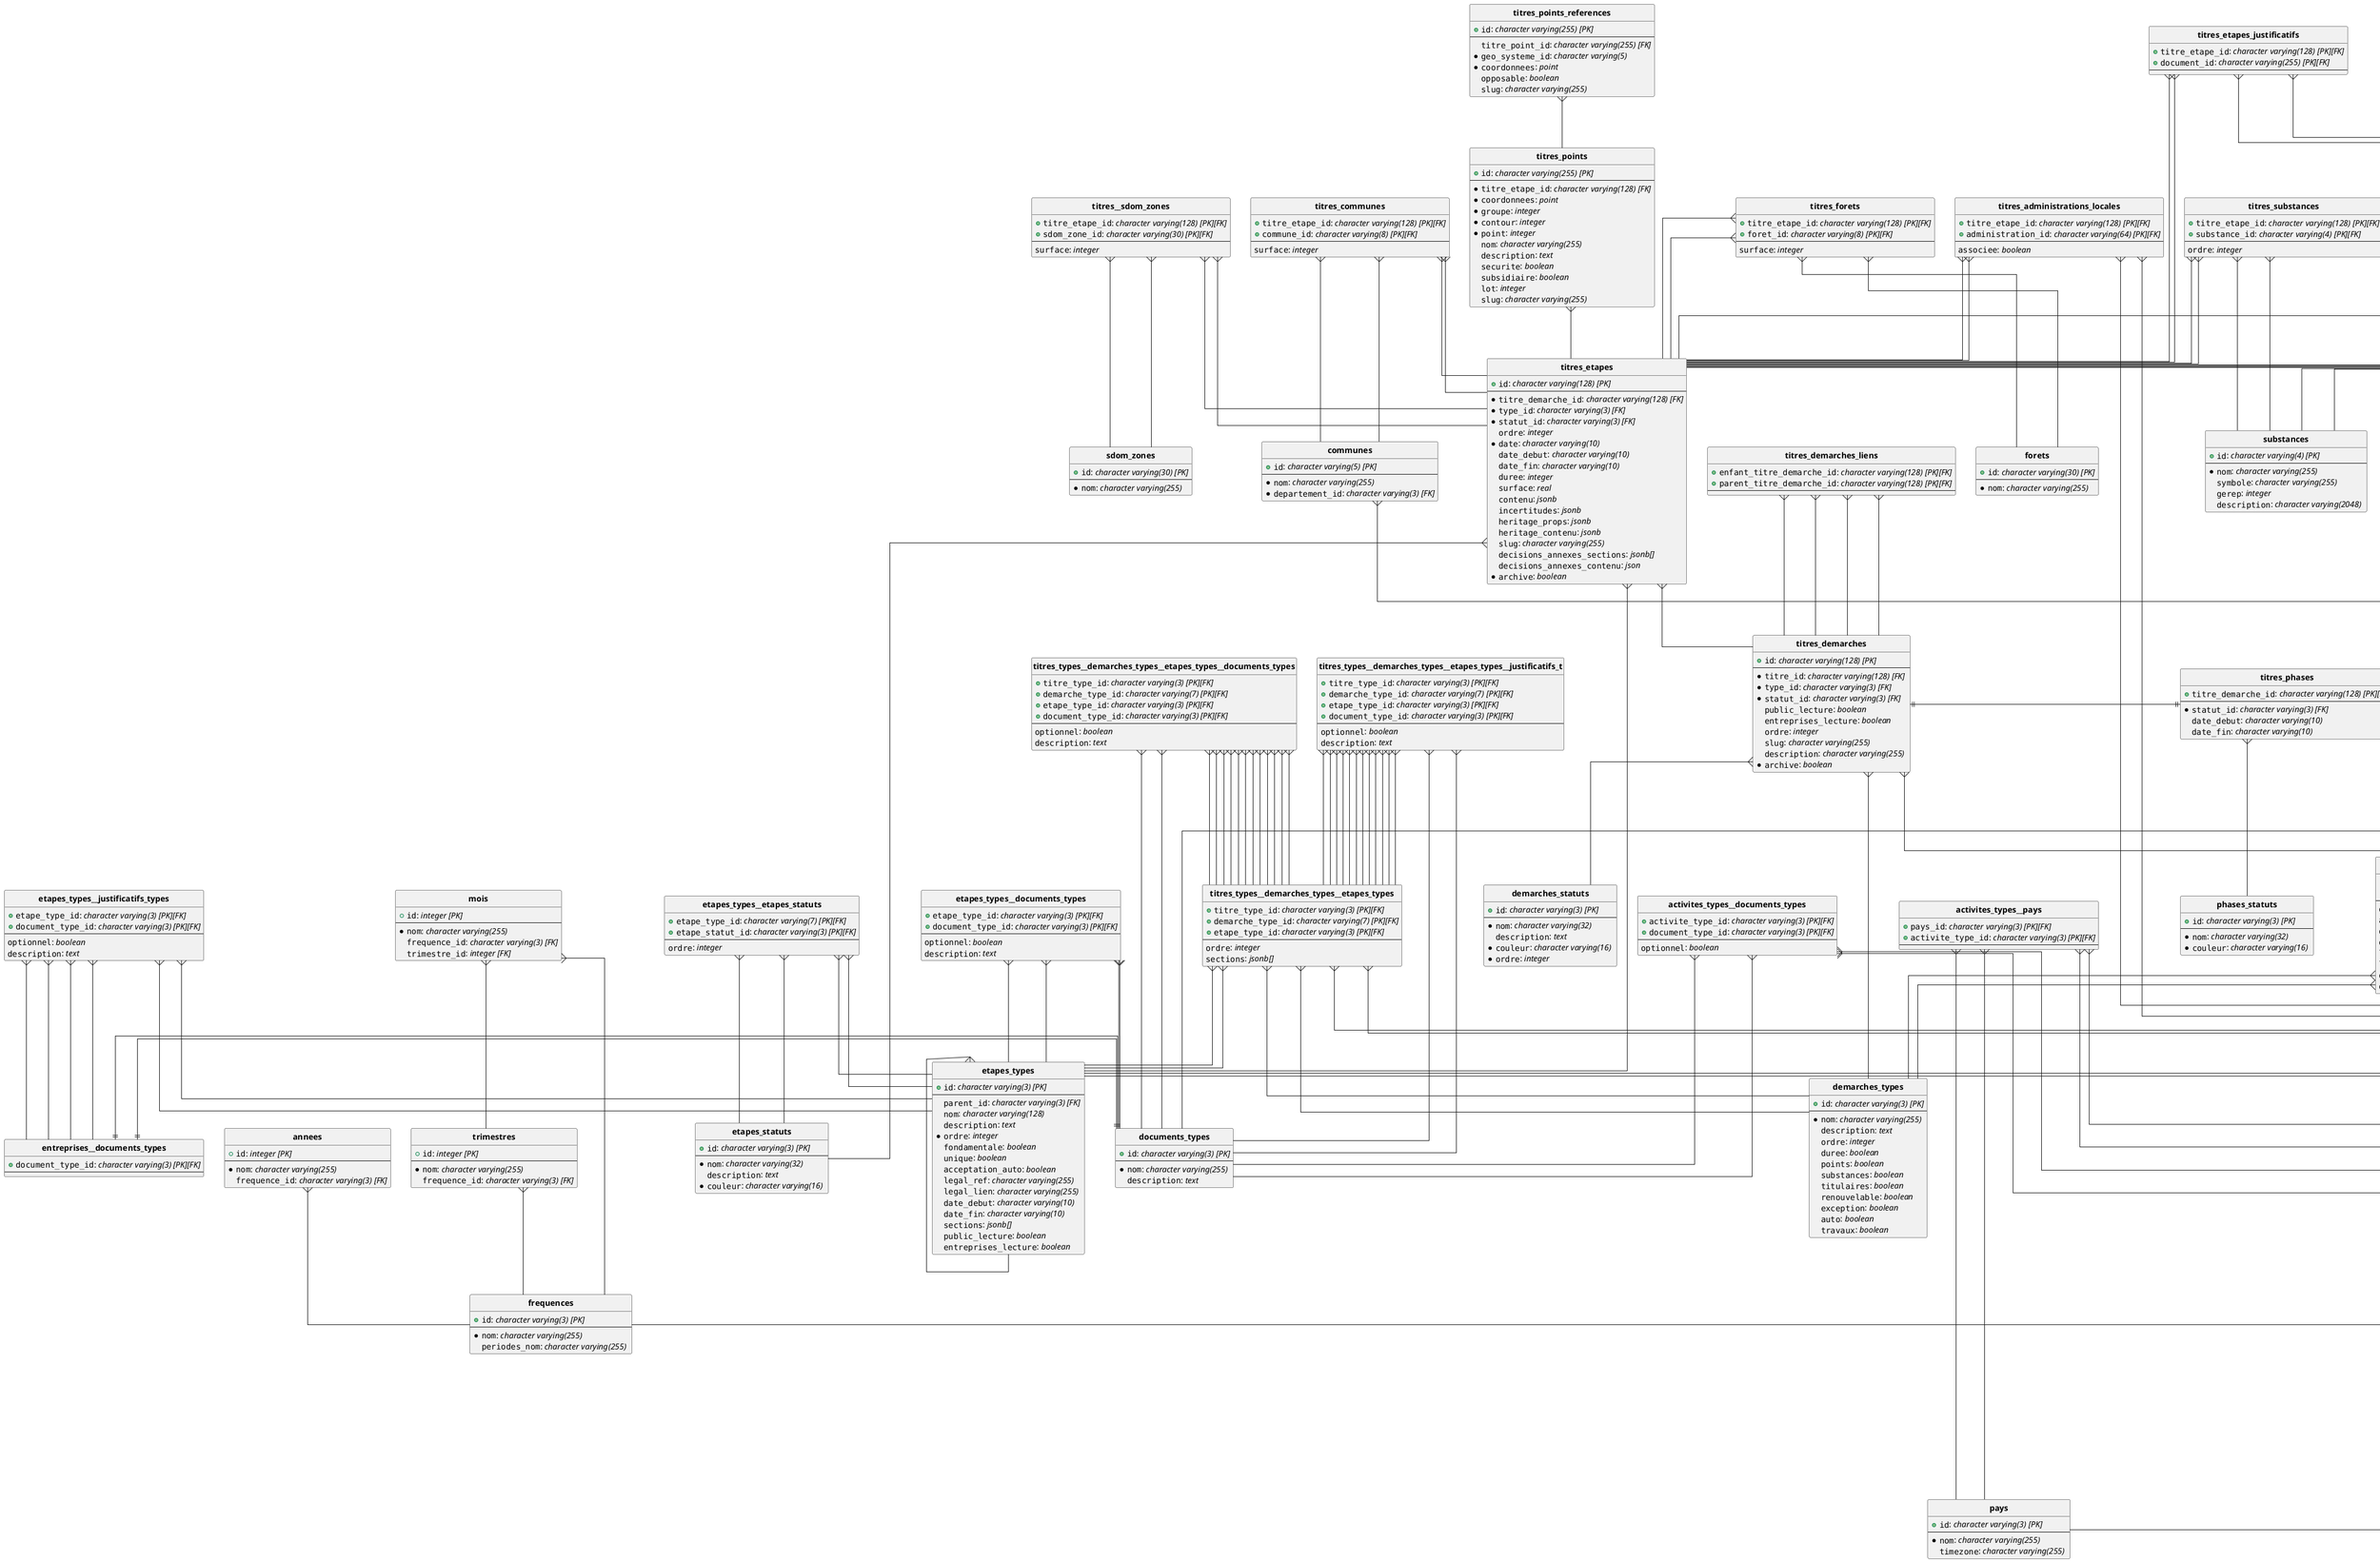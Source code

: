 @startuml
hide circle
skinparam linetype ortho

entity "**activites_statuts**" {
  + ""id"": //character varying(3) [PK]//
  --
  *""nom"": //character varying(255) //
  *""couleur"": //character varying(16) //
}

entity "**activites_types**" {
  + ""id"": //character varying(3) [PK]//
  --
  *""nom"": //character varying(255) //
  *""sections"": //jsonb[] //
  *""frequence_id"": //character varying(3) [FK]//
  *""date_debut"": //character varying(255) //
  ""delai_mois"": //integer //
  *""ordre"": //integer //
  ""description"": //text //
}

entity "**activites_types__documents_types**" {
  + ""activite_type_id"": //character varying(3) [PK][FK]//
  + ""document_type_id"": //character varying(3) [PK][FK]//
  --
  ""optionnel"": //boolean //
}

entity "**activites_types__pays**" {
  + ""pays_id"": //character varying(3) [PK][FK]//
  + ""activite_type_id"": //character varying(3) [PK][FK]//
  --
}

entity "**activites_types__titres_types**" {
  + ""titre_type_id"": //character varying(3) [PK][FK]//
  + ""activite_type_id"": //character varying(3) [PK][FK]//
  --
}

entity "**administrations**" {
  + ""id"": //character varying(64) [PK]//
  --
  *""type_id"": //character varying(255) //
  ""departement_id"": //character varying(255) [FK]//
  ""region_id"": //character varying(255) [FK]//
}

entity "**administrations__activites_types**" {
  --
  *""activite_type_id"": //character varying(3) [FK]//
  *""administration_id"": //character varying(64) [FK]//
  ""modification_interdit"": //boolean //
  ""lecture_interdit"": //boolean //
}

entity "**administrations__activites_types__emails**" {
  + ""activite_type_id"": //character varying(3) [PK][FK]//
  + ""administration_id"": //character varying(64) [PK][FK]//
  + ""email"": //character varying(255) [PK]//
  --
}

entity "**administrations__titres_types**" {
  + ""administration_id"": //character varying(255) [PK][FK]//
  + ""titre_type_id"": //character varying(255) [PK][FK]//
  --
  ""gestionnaire"": //boolean //
  ""associee"": //boolean //
}

entity "**administrations__titres_types__etapes_types**" {
  + ""administration_id"": //character varying(255) [PK][FK]//
  + ""titre_type_id"": //character varying(255) [PK][FK]//
  + ""etape_type_id"": //character varying(255) [PK][FK]//
  --
  ""lecture_interdit"": //boolean //
  ""creation_interdit"": //boolean //
  ""modification_interdit"": //boolean //
}

entity "**administrations__titres_types__titres_statuts**" {
  + ""administration_id"": //character varying(255) [PK][FK]//
  + ""titre_type_id"": //character varying(255) [PK][FK]//
  + ""titre_statut_id"": //character varying(255) [PK][FK]//
  --
  ""titres_modification_interdit"": //boolean //
  ""demarches_modification_interdit"": //boolean //
  ""etapes_modification_interdit"": //boolean //
}

entity "**annees**" {
  + ""id"": //integer [PK]//
  --
  *""nom"": //character varying(255) //
  ""frequence_id"": //character varying(3) [FK]//
}

entity "**caches**" {
  + ""id"": //character varying(128) [PK]//
  --
  ""valeur"": //jsonb //
}

entity "**communes**" {
  + ""id"": //character varying(5) [PK]//
  --
  *""nom"": //character varying(255) //
  *""departement_id"": //character varying(3) [FK]//
}

entity "**demarches_statuts**" {
  + ""id"": //character varying(3) [PK]//
  --
  *""nom"": //character varying(32) //
  ""description"": //text //
  *""couleur"": //character varying(16) //
  *""ordre"": //integer //
}

entity "**demarches_types**" {
  + ""id"": //character varying(3) [PK]//
  --
  *""nom"": //character varying(255) //
  ""description"": //text //
  ""ordre"": //integer //
  ""duree"": //boolean //
  ""points"": //boolean //
  ""substances"": //boolean //
  ""titulaires"": //boolean //
  ""renouvelable"": //boolean //
  ""exception"": //boolean //
  ""auto"": //boolean //
  ""travaux"": //boolean //
}

entity "**departements**" {
  + ""id"": //character varying(3) [PK]//
  --
  *""nom"": //character varying(255) //
  *""region_id"": //character varying(2) [FK]//
  ""cheflieu_id"": //character varying(5) //
}

entity "**devises**" {
  + ""id"": //character varying(3) [PK]//
  --
  *""nom"": //character varying(255) //
  ""ordre"": //integer //
}

entity "**documents**" {
  + ""id"": //character varying(255) [PK]//
  --
  *""type_id"": //character varying(3) [FK]//
  *""date"": //character varying(10) //
  ""entreprise_id"": //character varying(64) [FK]//
  ""titre_etape_id"": //character varying(128) [FK]//
  ""description"": //character varying(1024) //
  ""titre_activite_id"": //character varying(128) [FK]//
  ""fichier"": //boolean //
  ""fichier_type_id"": //character varying(3) //
  ""url"": //character varying(1024) //
  ""uri"": //character varying(1024) //
  ""jorf"": //character varying(32) //
  ""nor"": //character varying(32) //
  ""public_lecture"": //boolean //
  ""entreprises_lecture"": //boolean //
}

entity "**documents_types**" {
  + ""id"": //character varying(3) [PK]//
  --
  *""nom"": //character varying(255) //
  ""description"": //text //
}

entity "**domaines**" {
  + ""id"": //character varying(1) [PK]//
  --
  *""nom"": //character varying(255) //
  ""description"": //text //
  *""ordre"": //integer //
}

entity "**entreprises**" {
  + ""id"": //character varying(64) [PK]//
  --
  *""nom"": //character varying(255) //
  ""pays_id"": //character varying(255) //
  ""legal_siren"": //character varying(255) //
  ""legal_etranger"": //character varying(255) //
  ""legal_forme"": //character varying(255) //
  ""categorie"": //character varying(255) //
  ""date_creation"": //character varying(10) //
  ""adresse"": //character varying(255) //
  ""code_postal"": //character varying(255) //
  ""commune"": //character varying(255) //
  ""cedex"": //character varying(255) //
  ""url"": //character varying(1024) //
  ""email"": //character varying(255) //
  ""telephone"": //character varying(255) //
  ""archive"": //boolean //
}

entity "**entreprises__documents_types**" {
  + ""document_type_id"": //character varying(3) [PK][FK]//
  --
}

entity "**entreprises__titres_types**" {
  + ""entreprise_id"": //character varying(255) [PK][FK]//
  + ""titre_type_id"": //character varying(255) [PK][FK]//
  --
  ""titres_creation"": //boolean //
}

entity "**entreprises_etablissements**" {
  + ""id"": //character varying(64) [PK]//
  --
  *""entreprise_id"": //character varying(64) [FK]//
  ""nom"": //character varying(255) //
  ""legal_siret"": //character varying(255) //
  ""date_debut"": //character varying(10) //
  ""date_fin"": //character varying(10) //
}

entity "**etapes_statuts**" {
  + ""id"": //character varying(3) [PK]//
  --
  *""nom"": //character varying(32) //
  ""description"": //text //
  *""couleur"": //character varying(16) //
}

entity "**etapes_types**" {
  + ""id"": //character varying(3) [PK]//
  --
  ""parent_id"": //character varying(3) [FK]//
  ""nom"": //character varying(128) //
  ""description"": //text //
  *""ordre"": //integer //
  ""fondamentale"": //boolean //
  ""unique"": //boolean //
  ""acceptation_auto"": //boolean //
  ""legal_ref"": //character varying(255) //
  ""legal_lien"": //character varying(255) //
  ""date_debut"": //character varying(10) //
  ""date_fin"": //character varying(10) //
  ""sections"": //jsonb[] //
  ""public_lecture"": //boolean //
  ""entreprises_lecture"": //boolean //
}

entity "**etapes_types__documents_types**" {
  + ""etape_type_id"": //character varying(3) [PK][FK]//
  + ""document_type_id"": //character varying(3) [PK][FK]//
  --
  ""optionnel"": //boolean //
  ""description"": //text //
}

entity "**etapes_types__etapes_statuts**" {
  + ""etape_type_id"": //character varying(7) [PK][FK]//
  + ""etape_statut_id"": //character varying(3) [PK][FK]//
  --
  ""ordre"": //integer //
}

entity "**etapes_types__justificatifs_types**" {
  + ""etape_type_id"": //character varying(3) [PK][FK]//
  + ""document_type_id"": //character varying(3) [PK][FK]//
  --
  ""optionnel"": //boolean //
  ""description"": //text //
}

entity "**forets**" {
  + ""id"": //character varying(30) [PK]//
  --
  *""nom"": //character varying(255) //
}

entity "**frequences**" {
  + ""id"": //character varying(3) [PK]//
  --
  *""nom"": //character varying(255) //
  ""periodes_nom"": //character varying(255) //
}

entity "**geo_systemes**" {
  + ""id"": //character varying(5) [PK]//
  --
  *""nom"": //character varying(255) //
  ""ordre"": //integer //
  *""unite_id"": //character varying(3) [FK]//
  ""zone"": //character varying(255) //
  ""definition_proj4"": //character varying(255) //
}

entity "**globales**" {
  + ""id"": //character varying(255) [PK]//
  --
  *""valeur"": //boolean //
}

entity "**journaux**" {
  + ""id"": //character varying(255) [PK]//
  --
  *""utilisateur_id"": //character varying(255) //
  *""date"": //timestamp with time zone //
  *""element_id"": //character varying(255) //
  *""operation"": //text //
  ""differences"": //jsonb //
  *""titre_id"": //character varying(128) [FK]//
}

entity "**knex_migrations**" {
  + ""id"": //serial [PK]//
  --
  ""name"": //character varying(255) //
  ""batch"": //integer //
  ""migration_time"": //timestamp with time zone //
}

entity "**knex_migrations_lock**" {
  + ""index"": //serial [PK]//
  --
  ""is_locked"": //integer //
}

entity "**mois**" {
  + ""id"": //integer [PK]//
  --
  *""nom"": //character varying(255) //
  ""frequence_id"": //character varying(3) [FK]//
  ""trimestre_id"": //integer [FK]//
}

entity "**pays**" {
  + ""id"": //character varying(3) [PK]//
  --
  *""nom"": //character varying(255) //
  ""timezone"": //character varying(255) //
}

entity "**permissions**" {
  + ""id"": //character varying(12) [PK]//
  --
  *""nom"": //character varying(255) //
  ""ordre"": //integer //
}

entity "**phases_statuts**" {
  + ""id"": //character varying(3) [PK]//
  --
  *""nom"": //character varying(32) //
  *""couleur"": //character varying(16) //
}

entity "**references_types**" {
  + ""id"": //character varying(3) [PK]//
  --
  *""nom"": //character varying(255) //
}

entity "**regions**" {
  + ""id"": //character varying(2) [PK]//
  --
  ""nom"": //character varying(255) //
  *""pays_id"": //character varying(3) [FK]//
  ""cheflieu_id"": //character varying(5) //
}

entity "**sdom_zones**" {
  + ""id"": //character varying(30) [PK]//
  --
  *""nom"": //character varying(255) //
}

entity "**spatial_ref_sys**" {
  + ""srid"": //integer [PK]//
  --
  ""auth_name"": //character varying(256) //
  ""auth_srid"": //integer //
  ""srtext"": //character varying(2048) //
  ""proj4text"": //character varying(2048) //
}

entity "**substances**" {
  + ""id"": //character varying(4) [PK]//
  --
  *""nom"": //character varying(255) //
  ""symbole"": //character varying(255) //
  ""gerep"": //integer //
  ""description"": //character varying(2048) //
}

entity "**substances__substances_legales**" {
  + ""substance_id"": //character varying(255) [PK][FK]//
  + ""substance_legale_id"": //character varying(255) [PK][FK]//
  --
}

entity "**substances_fiscales**" {
  + ""id"": //character varying(4) [PK]//
  --
  *""substance_legale_id"": //character varying(255) [FK]//
  *""unite_id"": //character varying(255) [FK]//
  ""redevance_unite_id"": //character varying(255) [FK]//
  *""nom"": //character varying(255) //
  ""description"": //character varying(2048) //
}

entity "**substances_legales**" {
  + ""id"": //character varying(255) [PK]//
  --
  *""nom"": //character varying(255) //
  *""domaine_id"": //character varying(1) [FK]//
  ""description"": //text //
  *""substance_legale_code_id"": //character varying(255) [FK]//
}

entity "**substances_legales_codes**" {
  + ""id"": //character varying(255) [PK]//
  --
  ""nom"": //character varying(255) //
  *""code"": //character varying(255) //
  ""description"": //text //
  *""lien"": //character varying(255) //
  *""ordre"": //integer //
}

entity "**titres**" {
  + ""id"": //character varying(128) [PK]//
  --
  *""nom"": //character varying(255) //
  *""type_id"": //character varying(3) [FK]//
  *""domaine_id"": //character varying(1) [FK]//
  *""statut_id"": //character varying(3) [FK]//
  ""date_debut"": //character varying(10) //
  ""date_fin"": //character varying(10) //
  ""date_demande"": //character varying(10) //
  ""public_lecture"": //boolean //
  ""entreprises_lecture"": //boolean //
  ""doublon_titre_id"": //character varying(128) //
  ""contenus_titre_etapes_ids"": //jsonb //
  ""coordonnees"": //point //
  ""props_titre_etapes_ids"": //jsonb //
  ""slug"": //character varying(255) //
  *""archive"": //boolean //
}

entity "**titres__sdom_zones**" {
  + ""titre_etape_id"": //character varying(128) [PK][FK]//
  + ""sdom_zone_id"": //character varying(30) [PK][FK]//
  --
  ""surface"": //integer //
}

entity "**titres_activites**" {
  + ""id"": //character varying(255) [PK]//
  --
  ""titre_id"": //character varying(128) [FK]//
  ""utilisateur_id"": //character varying(128) [FK]//
  ""date"": //character varying(10) //
  ""date_saisie"": //character varying(10) //
  ""contenu"": //jsonb //
  *""type_id"": //character varying(3) [FK]//
  *""statut_id"": //character varying(3) [FK]//
  ""annee"": //integer //
  ""periode_id"": //integer //
  ""sections"": //jsonb[] //
  ""suppression"": //boolean //
  ""slug"": //character varying(255) //
}

entity "**titres_administrations**" {
  + ""titre_id"": //character varying(128) [PK][FK]//
  + ""administration_id"": //character varying(128) [PK][FK]//
  --
}

entity "**titres_administrations_gestionnaires**" {
  + ""titre_id"": //character varying(128) [PK][FK]//
  + ""administration_id"": //character varying(64) [PK][FK]//
  --
  ""associee"": //boolean //
}

entity "**titres_administrations_locales**" {
  + ""titre_etape_id"": //character varying(128) [PK][FK]//
  + ""administration_id"": //character varying(64) [PK][FK]//
  --
  ""associee"": //boolean //
}

entity "**titres_amodiataires**" {
  + ""titre_etape_id"": //character varying(128) [PK][FK]//
  + ""entreprise_id"": //character varying(64) [PK][FK]//
  --
  ""operateur"": //boolean //
}

entity "**titres_communes**" {
  + ""titre_etape_id"": //character varying(128) [PK][FK]//
  + ""commune_id"": //character varying(8) [PK][FK]//
  --
  ""surface"": //integer //
}

entity "**titres_demarches**" {
  + ""id"": //character varying(128) [PK]//
  --
  *""titre_id"": //character varying(128) [FK]//
  *""type_id"": //character varying(3) [FK]//
  *""statut_id"": //character varying(3) [FK]//
  ""public_lecture"": //boolean //
  ""entreprises_lecture"": //boolean //
  ""ordre"": //integer //
  ""slug"": //character varying(255) //
  ""description"": //character varying(255) //
  *""archive"": //boolean //
}

entity "**titres_demarches_liens**" {
  + ""enfant_titre_demarche_id"": //character varying(128) [PK][FK]//
  + ""parent_titre_demarche_id"": //character varying(128) [PK][FK]//
  --
}

entity "**titres_etapes**" {
  + ""id"": //character varying(128) [PK]//
  --
  *""titre_demarche_id"": //character varying(128) [FK]//
  *""type_id"": //character varying(3) [FK]//
  *""statut_id"": //character varying(3) [FK]//
  ""ordre"": //integer //
  *""date"": //character varying(10) //
  ""date_debut"": //character varying(10) //
  ""date_fin"": //character varying(10) //
  ""duree"": //integer //
  ""surface"": //real //
  ""contenu"": //jsonb //
  ""incertitudes"": //jsonb //
  ""heritage_props"": //jsonb //
  ""heritage_contenu"": //jsonb //
  ""slug"": //character varying(255) //
  ""decisions_annexes_sections"": //jsonb[] //
  ""decisions_annexes_contenu"": //json //
  *""archive"": //boolean //
}

entity "**titres_etapes_justificatifs**" {
  + ""titre_etape_id"": //character varying(128) [PK][FK]//
  + ""document_id"": //character varying(255) [PK][FK]//
  --
}

entity "**titres_forets**" {
  + ""titre_etape_id"": //character varying(128) [PK][FK]//
  + ""foret_id"": //character varying(8) [PK][FK]//
  --
  ""surface"": //integer //
}

entity "**titres_phases**" {
  + ""titre_demarche_id"": //character varying(128) [PK][FK]//
  --
  *""statut_id"": //character varying(3) [FK]//
  ""date_debut"": //character varying(10) //
  ""date_fin"": //character varying(10) //
}

entity "**titres_points**" {
  + ""id"": //character varying(255) [PK]//
  --
  *""titre_etape_id"": //character varying(128) [FK]//
  *""coordonnees"": //point //
  *""groupe"": //integer //
  *""contour"": //integer //
  *""point"": //integer //
  ""nom"": //character varying(255) //
  ""description"": //text //
  ""securite"": //boolean //
  ""subsidiaire"": //boolean //
  ""lot"": //integer //
  ""slug"": //character varying(255) //
}

entity "**titres_points_references**" {
  + ""id"": //character varying(255) [PK]//
  --
  ""titre_point_id"": //character varying(255) [FK]//
  *""geo_systeme_id"": //character varying(5) //
  *""coordonnees"": //point //
  ""opposable"": //boolean //
  ""slug"": //character varying(255) //
}

entity "**titres_references**" {
  + ""titre_id"": //character varying(128) [PK][FK]//
  + ""type_id"": //character varying(3) [PK][FK]//
  + ""nom"": //character varying(255) [PK]//
  --
}

entity "**titres_statuts**" {
  + ""id"": //character varying(3) [PK]//
  --
  *""nom"": //character varying(32) //
  ""description"": //text //
  *""couleur"": //character varying(16) //
  ""ordre"": //integer //
}

entity "**titres_substances**" {
  + ""titre_etape_id"": //character varying(128) [PK][FK]//
  + ""substance_id"": //character varying(4) [PK][FK]//
  --
  ""ordre"": //integer //
}

entity "**titres_titulaires**" {
  + ""titre_etape_id"": //character varying(128) [PK][FK]//
  + ""entreprise_id"": //character varying(64) [PK][FK]//
  --
  ""operateur"": //boolean //
}

entity "**titres_types**" {
  + ""id"": //character varying(3) [PK]//
  --
  *""domaine_id"": //character varying(1) [FK]//
  *""type_id"": //character varying(3) [FK]//
  ""contenu_ids"": //jsonb[] //
  ""archive"": //boolean //
}

entity "**titres_types__demarches_types**" {
  + ""titre_type_id"": //character varying(3) [PK][FK]//
  + ""demarche_type_id"": //character varying(3) [PK][FK]//
  --
  ""duree_max"": //integer //
  ""acceptation_implicite"": //boolean //
  ""delai_implicite"": //character varying(255) //
  ""delai_recours"": //character varying(255) //
  ""legal_ref"": //character varying(255) //
  ""legal_lien"": //character varying(255) //
  ""date_debut"": //character varying(10) //
  ""date_fin"": //character varying(10) //
}

entity "**titres_types__demarches_types__etapes_types**" {
  + ""titre_type_id"": //character varying(3) [PK][FK]//
  + ""demarche_type_id"": //character varying(7) [PK][FK]//
  + ""etape_type_id"": //character varying(3) [PK][FK]//
  --
  ""ordre"": //integer //
  ""sections"": //jsonb[] //
}

entity "**titres_types__demarches_types__etapes_types__documents_types**" {
  + ""titre_type_id"": //character varying(3) [PK][FK]//
  + ""demarche_type_id"": //character varying(7) [PK][FK]//
  + ""etape_type_id"": //character varying(3) [PK][FK]//
  + ""document_type_id"": //character varying(3) [PK][FK]//
  --
  ""optionnel"": //boolean //
  ""description"": //text //
}

entity "**titres_types__demarches_types__etapes_types__justificatifs_t**" {
  + ""titre_type_id"": //character varying(3) [PK][FK]//
  + ""demarche_type_id"": //character varying(7) [PK][FK]//
  + ""etape_type_id"": //character varying(3) [PK][FK]//
  + ""document_type_id"": //character varying(3) [PK][FK]//
  --
  ""optionnel"": //boolean //
  ""description"": //text //
}

entity "**titres_types__titres_statuts**" {
  + ""titre_type_id"": //character varying(255) [PK][FK]//
  + ""titre_statut_id"": //character varying(255) [PK][FK]//
  --
  ""public_lecture"": //boolean //
}

entity "**titres_types_types**" {
  + ""id"": //character varying(2) [PK]//
  --
  *""nom"": //character varying(255) //
  ""description"": //text //
  *""ordre"": //integer //
}

entity "**trimestres**" {
  + ""id"": //integer [PK]//
  --
  *""nom"": //character varying(255) //
  ""frequence_id"": //character varying(3) [FK]//
}

entity "**unites**" {
  + ""id"": //character varying(3) [PK]//
  --
  *""nom"": //character varying(255) //
  *""symbole"": //character varying(255) //
  ""reference_unite_id"": //character varying(3) //
  ""reference_unite_ratio"": //real //
}

entity "**utilisateurs**" {
  + ""id"": //character varying(255) [PK]//
  --
  ""email"": //character varying(255) //
  *""mot_de_passe"": //character varying(255) //
  ""nom"": //character varying(255) //
  ""prenom"": //character varying(255) //
  ""telephone_fixe"": //character varying(255) //
  ""telephone_mobile"": //character varying(255) //
  ""refresh_token"": //character varying(255) //
  *""permission_id"": //character varying(12) [FK]//
  ""preferences"": //json //
  ""newsletter"": //boolean //
  *""date_creation"": //character varying(255) //
}

entity "**utilisateurs__administrations**" {
  --
  ""utilisateur_id"": //character varying(64) [FK]//
  ""administration_id"": //character varying(64) [FK]//
}

entity "**utilisateurs__entreprises**" {
  --
  ""utilisateur_id"": //character varying(64) [FK]//
  ""entreprise_id"": //character varying(64) [FK]//
}

entity "**utilisateurs__titres**" {
  + ""utilisateur_id"": //character varying(255) [PK][FK]//
  + ""titre_id"": //character varying(255) [PK][FK]//
  --
}

"**activites_types**"   }--  "**frequences**"

"**activites_types__documents_types**"   }--  "**activites_types**"

"**activites_types__documents_types**"   }--  "**activites_types**"

"**activites_types__documents_types**"   }--  "**documents_types**"

"**activites_types__documents_types**"   }--  "**documents_types**"

"**activites_types__pays**"   }--  "**activites_types**"

"**activites_types__pays**"   }--  "**activites_types**"

"**activites_types__pays**"   }--  "**pays**"

"**activites_types__pays**"   }--  "**pays**"

"**activites_types__titres_types**"   }--  "**activites_types**"

"**activites_types__titres_types**"   }--  "**activites_types**"

"**activites_types__titres_types**"   }--  "**titres_types**"

"**activites_types__titres_types**"   }--  "**titres_types**"

"**administrations**"   }--  "**departements**"

"**administrations**"   }--  "**regions**"

"**administrations__activites_types**"   }--  "**activites_types**"

"**administrations__activites_types**"   }--  "**administrations**"

"**administrations__activites_types__emails**"   }--  "**activites_types**"

"**administrations__activites_types__emails**"   }--  "**activites_types**"

"**administrations__activites_types__emails**"   }--  "**administrations**"

"**administrations__activites_types__emails**"   }--  "**administrations**"

"**administrations__titres_types**"   }--  "**administrations**"

"**administrations__titres_types**"   }--  "**administrations**"

"**administrations__titres_types**"   }--  "**titres_types**"

"**administrations__titres_types**"   }--  "**titres_types**"

"**administrations__titres_types__etapes_types**"   }--  "**administrations**"

"**administrations__titres_types__etapes_types**"   }--  "**administrations**"

"**administrations__titres_types__etapes_types**"   }--  "**etapes_types**"

"**administrations__titres_types__etapes_types**"   }--  "**etapes_types**"

"**administrations__titres_types__etapes_types**"   }--  "**titres_types**"

"**administrations__titres_types__etapes_types**"   }--  "**titres_types**"

"**administrations__titres_types__titres_statuts**"   }--  "**administrations**"

"**administrations__titres_types__titres_statuts**"   }--  "**administrations**"

"**administrations__titres_types__titres_statuts**"   }--  "**titres_statuts**"

"**administrations__titres_types__titres_statuts**"   }--  "**titres_statuts**"

"**administrations__titres_types__titres_statuts**"   }--  "**titres_types**"

"**administrations__titres_types__titres_statuts**"   }--  "**titres_types**"

"**annees**"   }--  "**frequences**"

"**communes**"   }--  "**departements**"

"**departements**"   }--  "**regions**"

"**documents**"   }--  "**entreprises**"

"**documents**"   }--  "**titres_activites**"

"**documents**"   }--  "**titres_etapes**"

"**documents**"   }--  "**documents_types**"

"**entreprises__documents_types**"  ||-||  "**documents_types**"

"**entreprises__documents_types**"  ||-||  "**documents_types**"

"**entreprises__titres_types**"   }--  "**entreprises**"

"**entreprises__titres_types**"   }--  "**entreprises**"

"**entreprises__titres_types**"   }--  "**titres_types**"

"**entreprises__titres_types**"   }--  "**titres_types**"

"**entreprises_etablissements**"   }--  "**entreprises**"

"**etapes_types**"   }--  "**etapes_types**"

"**etapes_types__documents_types**"   }--  "**documents_types**"

"**etapes_types__documents_types**"   }--  "**documents_types**"

"**etapes_types__documents_types**"   }--  "**etapes_types**"

"**etapes_types__documents_types**"   }--  "**etapes_types**"

"**etapes_types__etapes_statuts**"   }--  "**etapes_statuts**"

"**etapes_types__etapes_statuts**"   }--  "**etapes_statuts**"

"**etapes_types__etapes_statuts**"   }--  "**etapes_types**"

"**etapes_types__etapes_statuts**"   }--  "**etapes_types**"

"**etapes_types__justificatifs_types**"   }--  "**entreprises__documents_types**"

"**etapes_types__justificatifs_types**"   }--  "**entreprises__documents_types**"

"**etapes_types__justificatifs_types**"   }--  "**entreprises__documents_types**"

"**etapes_types__justificatifs_types**"   }--  "**entreprises__documents_types**"

"**etapes_types__justificatifs_types**"   }--  "**etapes_types**"

"**etapes_types__justificatifs_types**"   }--  "**etapes_types**"

"**geo_systemes**"   }--  "**unites**"

"**journaux**"   }--  "**titres**"

"**mois**"   }--  "**frequences**"

"**mois**"   }--  "**trimestres**"

"**regions**"   }--  "**pays**"

"**substances__substances_legales**"   }--  "**substances**"

"**substances__substances_legales**"   }--  "**substances**"

"**substances__substances_legales**"   }--  "**substances_legales**"

"**substances__substances_legales**"   }--  "**substances_legales**"

"**substances_fiscales**"   }--  "**unites**"

"**substances_fiscales**"   }--  "**substances_legales**"

"**substances_fiscales**"   }--  "**unites**"

"**substances_legales**"   }--  "**domaines**"

"**substances_legales**"   }--  "**substances_legales_codes**"

"**titres**"   }--  "**domaines**"

"**titres**"   }--  "**titres_statuts**"

"**titres**"   }--  "**titres_types**"

"**titres__sdom_zones**"   }--  "**sdom_zones**"

"**titres__sdom_zones**"   }--  "**sdom_zones**"

"**titres__sdom_zones**"   }--  "**titres_etapes**"

"**titres__sdom_zones**"   }--  "**titres_etapes**"

"**titres_activites**"   }--  "**activites_statuts**"

"**titres_activites**"   }--  "**titres**"

"**titres_activites**"   }--  "**activites_types**"

"**titres_activites**"   }--  "**utilisateurs**"

"**titres_administrations**"   }--  "**administrations**"

"**titres_administrations**"   }--  "**administrations**"

"**titres_administrations**"   }--  "**titres**"

"**titres_administrations**"   }--  "**titres**"

"**titres_administrations_gestionnaires**"   }--  "**administrations**"

"**titres_administrations_gestionnaires**"   }--  "**administrations**"

"**titres_administrations_gestionnaires**"   }--  "**titres**"

"**titres_administrations_gestionnaires**"   }--  "**titres**"

"**titres_administrations_locales**"   }--  "**administrations**"

"**titres_administrations_locales**"   }--  "**administrations**"

"**titres_administrations_locales**"   }--  "**titres_etapes**"

"**titres_administrations_locales**"   }--  "**titres_etapes**"

"**titres_amodiataires**"   }--  "**entreprises**"

"**titres_amodiataires**"   }--  "**entreprises**"

"**titres_amodiataires**"   }--  "**titres_etapes**"

"**titres_amodiataires**"   }--  "**titres_etapes**"

"**titres_communes**"   }--  "**communes**"

"**titres_communes**"   }--  "**communes**"

"**titres_communes**"   }--  "**titres_etapes**"

"**titres_communes**"   }--  "**titres_etapes**"

"**titres_demarches**"   }--  "**demarches_statuts**"

"**titres_demarches**"   }--  "**titres**"

"**titres_demarches**"   }--  "**demarches_types**"

"**titres_demarches_liens**"   }--  "**titres_demarches**"

"**titres_demarches_liens**"   }--  "**titres_demarches**"

"**titres_demarches_liens**"   }--  "**titres_demarches**"

"**titres_demarches_liens**"   }--  "**titres_demarches**"

"**titres_etapes**"   }--  "**etapes_statuts**"

"**titres_etapes**"   }--  "**titres_demarches**"

"**titres_etapes**"   }--  "**etapes_types**"

"**titres_etapes_justificatifs**"   }--  "**documents**"

"**titres_etapes_justificatifs**"   }--  "**documents**"

"**titres_etapes_justificatifs**"   }--  "**titres_etapes**"

"**titres_etapes_justificatifs**"   }--  "**titres_etapes**"

"**titres_forets**"   }--  "**forets**"

"**titres_forets**"   }--  "**forets**"

"**titres_forets**"   }--  "**titres_etapes**"

"**titres_forets**"   }--  "**titres_etapes**"

"**titres_phases**"   }--  "**phases_statuts**"

"**titres_phases**"  ||-||  "**titres_demarches**"

"**titres_points**"   }--  "**titres_etapes**"

"**titres_points_references**"   }--  "**titres_points**"

"**titres_references**"   }--  "**titres**"

"**titres_references**"   }--  "**titres**"

"**titres_references**"   }--  "**references_types**"

"**titres_references**"   }--  "**references_types**"

"**titres_substances**"   }--  "**substances**"

"**titres_substances**"   }--  "**substances**"

"**titres_substances**"   }--  "**titres_etapes**"

"**titres_substances**"   }--  "**titres_etapes**"

"**titres_titulaires**"   }--  "**entreprises**"

"**titres_titulaires**"   }--  "**entreprises**"

"**titres_titulaires**"   }--  "**titres_etapes**"

"**titres_titulaires**"   }--  "**titres_etapes**"

"**titres_types**"   }--  "**domaines**"

"**titres_types**"   }--  "**domaines**"

"**titres_types**"   }--  "**titres_types_types**"

"**titres_types**"   }--  "**titres_types_types**"

"**titres_types__demarches_types**"   }--  "**demarches_types**"

"**titres_types__demarches_types**"   }--  "**demarches_types**"

"**titres_types__demarches_types**"   }--  "**titres_types**"

"**titres_types__demarches_types**"   }--  "**titres_types**"

"**titres_types__demarches_types__etapes_types**"   }--  "**demarches_types**"

"**titres_types__demarches_types__etapes_types**"   }--  "**demarches_types**"

"**titres_types__demarches_types__etapes_types**"   }--  "**etapes_types**"

"**titres_types__demarches_types__etapes_types**"   }--  "**etapes_types**"

"**titres_types__demarches_types__etapes_types**"   }--  "**titres_types**"

"**titres_types__demarches_types__etapes_types**"   }--  "**titres_types**"

"**titres_types__demarches_types__etapes_types__documents_types**"   }--  "**documents_types**"

"**titres_types__demarches_types__etapes_types__documents_types**"   }--  "**documents_types**"

"**titres_types__demarches_types__etapes_types__documents_types**"   }--  "**titres_types__demarches_types__etapes_types**"

"**titres_types__demarches_types__etapes_types__documents_types**"   }--  "**titres_types__demarches_types__etapes_types**"

"**titres_types__demarches_types__etapes_types__documents_types**"   }--  "**titres_types__demarches_types__etapes_types**"

"**titres_types__demarches_types__etapes_types__documents_types**"   }--  "**titres_types__demarches_types__etapes_types**"

"**titres_types__demarches_types__etapes_types__documents_types**"   }--  "**titres_types__demarches_types__etapes_types**"

"**titres_types__demarches_types__etapes_types__documents_types**"   }--  "**titres_types__demarches_types__etapes_types**"

"**titres_types__demarches_types__etapes_types__documents_types**"   }--  "**titres_types__demarches_types__etapes_types**"

"**titres_types__demarches_types__etapes_types__documents_types**"   }--  "**titres_types__demarches_types__etapes_types**"

"**titres_types__demarches_types__etapes_types__documents_types**"   }--  "**titres_types__demarches_types__etapes_types**"

"**titres_types__demarches_types__etapes_types__documents_types**"   }--  "**titres_types__demarches_types__etapes_types**"

"**titres_types__demarches_types__etapes_types__documents_types**"   }--  "**titres_types__demarches_types__etapes_types**"

"**titres_types__demarches_types__etapes_types__documents_types**"   }--  "**titres_types__demarches_types__etapes_types**"

"**titres_types__demarches_types__etapes_types__justificatifs_t**"   }--  "**documents_types**"

"**titres_types__demarches_types__etapes_types__justificatifs_t**"   }--  "**documents_types**"

"**titres_types__demarches_types__etapes_types__justificatifs_t**"   }--  "**titres_types__demarches_types__etapes_types**"

"**titres_types__demarches_types__etapes_types__justificatifs_t**"   }--  "**titres_types__demarches_types__etapes_types**"

"**titres_types__demarches_types__etapes_types__justificatifs_t**"   }--  "**titres_types__demarches_types__etapes_types**"

"**titres_types__demarches_types__etapes_types__justificatifs_t**"   }--  "**titres_types__demarches_types__etapes_types**"

"**titres_types__demarches_types__etapes_types__justificatifs_t**"   }--  "**titres_types__demarches_types__etapes_types**"

"**titres_types__demarches_types__etapes_types__justificatifs_t**"   }--  "**titres_types__demarches_types__etapes_types**"

"**titres_types__demarches_types__etapes_types__justificatifs_t**"   }--  "**titres_types__demarches_types__etapes_types**"

"**titres_types__demarches_types__etapes_types__justificatifs_t**"   }--  "**titres_types__demarches_types__etapes_types**"

"**titres_types__demarches_types__etapes_types__justificatifs_t**"   }--  "**titres_types__demarches_types__etapes_types**"

"**titres_types__demarches_types__etapes_types__justificatifs_t**"   }--  "**titres_types__demarches_types__etapes_types**"

"**titres_types__demarches_types__etapes_types__justificatifs_t**"   }--  "**titres_types__demarches_types__etapes_types**"

"**titres_types__demarches_types__etapes_types__justificatifs_t**"   }--  "**titres_types__demarches_types__etapes_types**"

"**titres_types__titres_statuts**"   }--  "**titres_statuts**"

"**titres_types__titres_statuts**"   }--  "**titres_statuts**"

"**titres_types__titres_statuts**"   }--  "**titres_types**"

"**titres_types__titres_statuts**"   }--  "**titres_types**"

"**trimestres**"   }--  "**frequences**"

"**utilisateurs**"   }--  "**permissions**"

"**utilisateurs__administrations**"   }--  "**administrations**"

"**utilisateurs__administrations**"   }--  "**utilisateurs**"

"**utilisateurs__entreprises**"   }--  "**entreprises**"

"**utilisateurs__entreprises**"   }--  "**utilisateurs**"

"**utilisateurs__titres**"   }--  "**titres**"

"**utilisateurs__titres**"   }--  "**titres**"

"**utilisateurs__titres**"   }--  "**utilisateurs**"

"**utilisateurs__titres**"   }--  "**utilisateurs**"
@enduml
